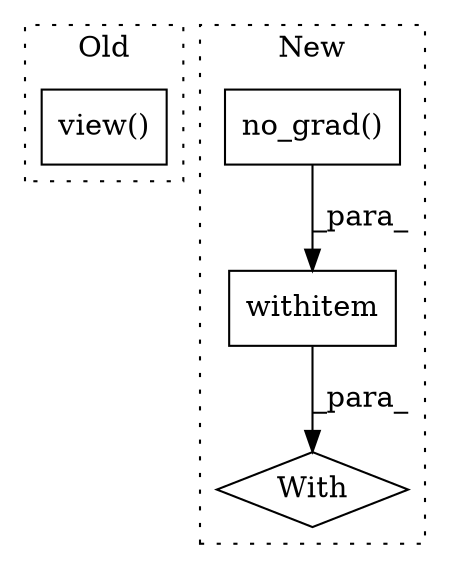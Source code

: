 digraph G {
subgraph cluster0 {
1 [label="view()" a="75" s="2986,3010" l="9,1" shape="box"];
label = "Old";
style="dotted";
}
subgraph cluster1 {
2 [label="With" a="39" s="4799,4809" l="5,28" shape="diamond"];
3 [label="withitem" a="49" s="4804" l="5" shape="box"];
4 [label="no_grad()" a="75" s="4804" l="15" shape="box"];
label = "New";
style="dotted";
}
3 -> 2 [label="_para_"];
4 -> 3 [label="_para_"];
}